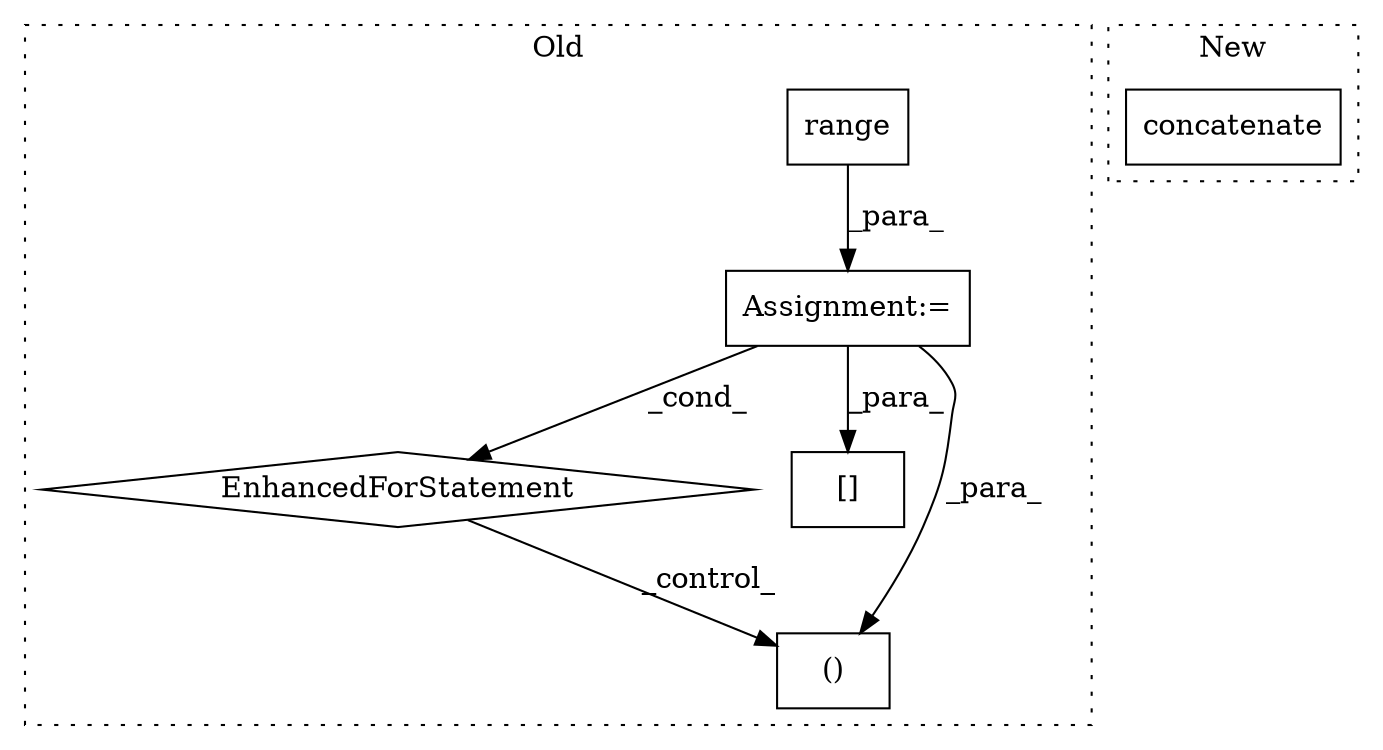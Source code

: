 digraph G {
subgraph cluster0 {
1 [label="range" a="32" s="1651,1659" l="6,1" shape="box"];
3 [label="Assignment:=" a="7" s="1586,1660" l="57,2" shape="box"];
4 [label="EnhancedForStatement" a="70" s="1586,1660" l="57,2" shape="diamond"];
5 [label="[]" a="2" s="1713,1789" l="17,2" shape="box"];
6 [label="()" a="106" s="1686" l="15" shape="box"];
label = "Old";
style="dotted";
}
subgraph cluster1 {
2 [label="concatenate" a="32" s="2191,2209" l="12,1" shape="box"];
label = "New";
style="dotted";
}
1 -> 3 [label="_para_"];
3 -> 4 [label="_cond_"];
3 -> 5 [label="_para_"];
3 -> 6 [label="_para_"];
4 -> 6 [label="_control_"];
}